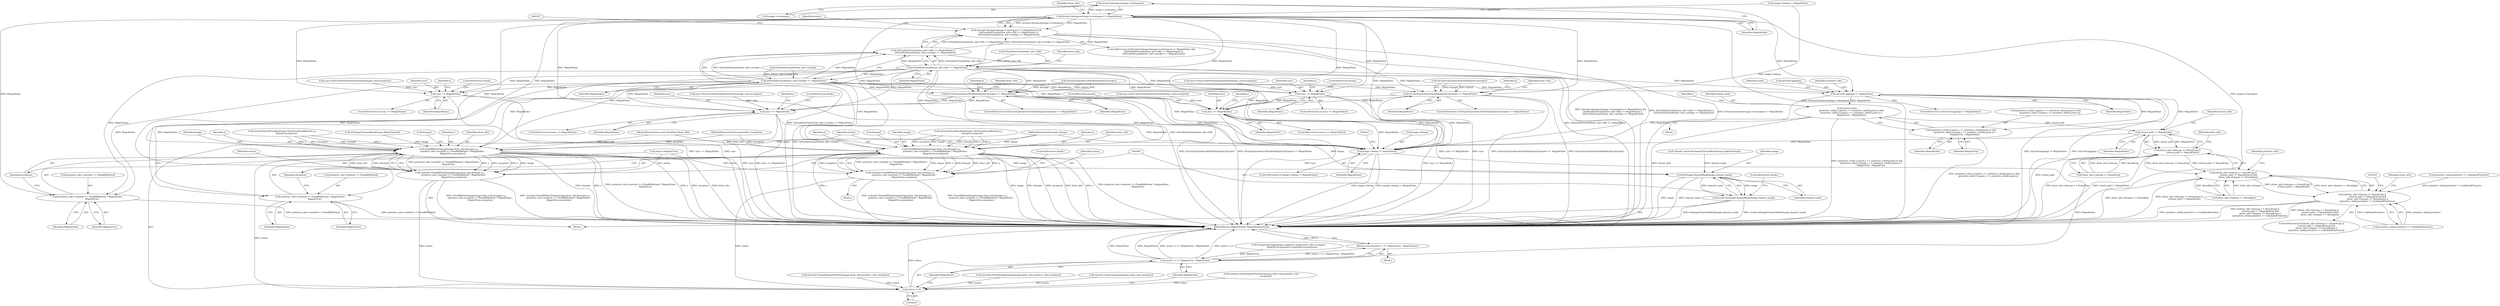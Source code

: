 digraph "0_ImageMagick_726812fa2fa7ce16bcf58f6e115f65427a1c0950_2@pointer" {
"1000166" [label="(Call,IsGrayColorspace(image->colorspace))"];
"1000165" [label="(Call,IsGrayColorspace(image->colorspace) != MagickFalse)"];
"1000164" [label="(Call,(IsGrayColorspace(image->colorspace) != MagickFalse) &&\n      ((IsPixelInfoGray(&draw_info->fill) == MagickFalse) ||\n       (IsPixelInfoGray(&draw_info->stroke) == MagickFalse)))"];
"1000172" [label="(Call,IsPixelInfoGray(&draw_info->fill) == MagickFalse)"];
"1000171" [label="(Call,(IsPixelInfoGray(&draw_info->fill) == MagickFalse) ||\n       (IsPixelInfoGray(&draw_info->stroke) == MagickFalse))"];
"1000179" [label="(Call,IsPixelInfoGray(&draw_info->stroke) == MagickFalse)"];
"1000360" [label="(Call,IsFuzzyEquivalencePixelInfo(&pixel,&target) == MagickFalse)"];
"1000397" [label="(Call,sync == MagickFalse)"];
"1001611" [label="(Call,image->debug != MagickFalse)"];
"1001623" [label="(Call,status != 0 ? MagickTrue : MagickFalse)"];
"1001622" [label="(Return,return(status != 0 ? MagickTrue : MagickFalse);)"];
"1000464" [label="(Call,FloodfillPaintImage(image,draw_info,&target,x,y,\n            primitive_info->method == FloodfillMethod ? MagickFalse :\n            MagickTrue,exception))"];
"1000462" [label="(Call,status&=FloodfillPaintImage(image,draw_info,&target,x,y,\n            primitive_info->method == FloodfillMethod ? MagickFalse :\n            MagickTrue,exception))"];
"1001624" [label="(Call,status != 0)"];
"1000482" [label="(Call,SetImageChannelMask(image,channel_mask))"];
"1000480" [label="(Call,(void) SetImageChannelMask(image,channel_mask))"];
"1000471" [label="(Call,primitive_info->method == FloodfillMethod ? MagickFalse :\n            MagickTrue)"];
"1000561" [label="(Call,sync == MagickFalse)"];
"1000684" [label="(Call,IsFuzzyEquivalencePixelInfo(&pixel,&target) == MagickFalse)"];
"1000719" [label="(Call,sync == MagickFalse)"];
"1000780" [label="(Call,FloodfillPaintImage(image,draw_info,&target,x,y,\n            primitive_info->method == FloodfillMethod ? MagickFalse :\n            MagickTrue,exception))"];
"1000778" [label="(Call,status&=FloodfillPaintImage(image,draw_info,&target,x,y,\n            primitive_info->method == FloodfillMethod ? MagickFalse :\n            MagickTrue,exception))"];
"1000787" [label="(Call,primitive_info->method == FloodfillMethod ? MagickFalse :\n            MagickTrue)"];
"1000874" [label="(Call,sync == MagickFalse)"];
"1001339" [label="(Call,IsEventLogging() != MagickFalse)"];
"1001476" [label="(Call,closed_path=\n            (primitive_info[i-1].point.x == primitive_info[0].point.x) &&\n            (primitive_info[i-1].point.y == primitive_info[0].point.y) ?\n            MagickTrue : MagickFalse)"];
"1001534" [label="(Call,closed_path != MagickFalse)"];
"1001528" [label="(Call,(draw_info->linecap == RoundCap) ||\n                (closed_path != MagickFalse))"];
"1001527" [label="(Call,((draw_info->linecap == RoundCap) ||\n                (closed_path != MagickFalse)) &&\n               (draw_info->linejoin == RoundJoin))"];
"1001526" [label="(Call,(((draw_info->linecap == RoundCap) ||\n                (closed_path != MagickFalse)) &&\n               (draw_info->linejoin == RoundJoin)) ||\n               (primitive_info[i].primitive != UndefinedPrimitive))"];
"1001478" [label="(Call,(primitive_info[i-1].point.x == primitive_info[0].point.x) &&\n            (primitive_info[i-1].point.y == primitive_info[0].point.y) ?\n            MagickTrue : MagickFalse)"];
"1000483" [label="(Identifier,image)"];
"1000875" [label="(Identifier,sync)"];
"1000685" [label="(Call,IsFuzzyEquivalencePixelInfo(&pixel,&target))"];
"1000693" [label="(Identifier,q)"];
"1000397" [label="(Call,sync == MagickFalse)"];
"1000172" [label="(Call,IsPixelInfoGray(&draw_info->fill) == MagickFalse)"];
"1000484" [label="(Identifier,channel_mask)"];
"1000170" [label="(Identifier,MagickFalse)"];
"1000478" [label="(Identifier,MagickTrue)"];
"1001598" [label="(Call,status&=DrawPolygonPrimitive(image,draw_info,primitive_info,exception))"];
"1000781" [label="(Identifier,image)"];
"1000192" [label="(Call,status=MagickTrue)"];
"1001629" [label="(MethodReturn,MagickExport MagickBooleanType)"];
"1001615" [label="(Identifier,MagickFalse)"];
"1000171" [label="(Call,(IsPixelInfoGray(&draw_info->fill) == MagickFalse) ||\n       (IsPixelInfoGray(&draw_info->stroke) == MagickFalse))"];
"1000193" [label="(Identifier,status)"];
"1000470" [label="(Identifier,y)"];
"1000477" [label="(Identifier,MagickFalse)"];
"1000795" [label="(Identifier,exception)"];
"1001539" [label="(Identifier,draw_info)"];
"1000164" [label="(Call,(IsGrayColorspace(image->colorspace) != MagickFalse) &&\n      ((IsPixelInfoGray(&draw_info->fill) == MagickFalse) ||\n       (IsPixelInfoGray(&draw_info->stroke) == MagickFalse)))"];
"1000163" [label="(ControlStructure,if ((IsGrayColorspace(image->colorspace) != MagickFalse) &&\n      ((IsPixelInfoGray(&draw_info->fill) == MagickFalse) ||\n       (IsPixelInfoGray(&draw_info->stroke) == MagickFalse))))"];
"1001525" [label="(ControlStructure,if ((((draw_info->linecap == RoundCap) ||\n                (closed_path != MagickFalse)) &&\n               (draw_info->linejoin == RoundJoin)) ||\n               (primitive_info[i].primitive != UndefinedPrimitive)))"];
"1001611" [label="(Call,image->debug != MagickFalse)"];
"1000726" [label="(Block,)"];
"1000817" [label="(Identifier,y)"];
"1001345" [label="(Identifier,scale)"];
"1001526" [label="(Call,(((draw_info->linecap == RoundCap) ||\n                (closed_path != MagickFalse)) &&\n               (draw_info->linejoin == RoundJoin)) ||\n               (primitive_info[i].primitive != UndefinedPrimitive))"];
"1000319" [label="(Identifier,y)"];
"1000105" [label="(MethodParameterIn,const DrawInfo *draw_info)"];
"1000463" [label="(Identifier,status)"];
"1000561" [label="(Call,sync == MagickFalse)"];
"1000730" [label="(Call,GetOneVirtualPixelInfo(image,TileVirtualPixelMethod,x,y,\n            &target,exception))"];
"1001627" [label="(Identifier,MagickTrue)"];
"1000877" [label="(ControlStructure,break;)"];
"1001624" [label="(Call,status != 0)"];
"1000472" [label="(Call,primitive_info->method == FloodfillMethod)"];
"1000684" [label="(Call,IsFuzzyEquivalencePixelInfo(&pixel,&target) == MagickFalse)"];
"1001612" [label="(Call,image->debug)"];
"1000787" [label="(Call,primitive_info->method == FloodfillMethod ? MagickFalse :\n            MagickTrue)"];
"1000560" [label="(ControlStructure,if (sync == MagickFalse))"];
"1000690" [label="(Identifier,MagickFalse)"];
"1000876" [label="(Identifier,MagickFalse)"];
"1000462" [label="(Call,status&=FloodfillPaintImage(image,draw_info,&target,x,y,\n            primitive_info->method == FloodfillMethod ? MagickFalse :\n            MagickTrue,exception))"];
"1000480" [label="(Call,(void) SetImageChannelMask(image,channel_mask))"];
"1000562" [label="(Identifier,sync)"];
"1001535" [label="(Identifier,closed_path)"];
"1001478" [label="(Call,(primitive_info[i-1].point.x == primitive_info[0].point.x) &&\n            (primitive_info[i-1].point.y == primitive_info[0].point.y) ?\n            MagickTrue : MagickFalse)"];
"1000465" [label="(Identifier,image)"];
"1000698" [label="(Identifier,draw_info)"];
"1001479" [label="(Call,(primitive_info[i-1].point.x == primitive_info[0].point.x) &&\n            (primitive_info[i-1].point.y == primitive_info[0].point.y))"];
"1000185" [label="(Identifier,MagickFalse)"];
"1000166" [label="(Call,IsGrayColorspace(image->colorspace))"];
"1000502" [label="(Identifier,y)"];
"1000722" [label="(ControlStructure,break;)"];
"1000713" [label="(Call,sync=SyncCacheViewAuthenticPixels(image_view,exception))"];
"1000683" [label="(ControlStructure,if (IsFuzzyEquivalencePixelInfo(&pixel,&target) == MagickFalse))"];
"1000108" [label="(Block,)"];
"1001559" [label="(Identifier,clone_info)"];
"1000400" [label="(ControlStructure,break;)"];
"1000482" [label="(Call,SetImageChannelMask(image,channel_mask))"];
"1001625" [label="(Identifier,status)"];
"1000564" [label="(ControlStructure,break;)"];
"1001626" [label="(Literal,0)"];
"1000360" [label="(Call,IsFuzzyEquivalencePixelInfo(&pixel,&target) == MagickFalse)"];
"1000464" [label="(Call,FloodfillPaintImage(image,draw_info,&target,x,y,\n            primitive_info->method == FloodfillMethod ? MagickFalse :\n            MagickTrue,exception))"];
"1000469" [label="(Identifier,x)"];
"1000479" [label="(Identifier,exception)"];
"1000459" [label="(Call,SetImageChannelMask(image,AlphaChannel))"];
"1000466" [label="(Identifier,draw_info)"];
"1000167" [label="(Call,image->colorspace)"];
"1001467" [label="(Call,primitive_info[i].primitive != UndefinedPrimitive)"];
"1001622" [label="(Return,return(status != 0 ? MagickTrue : MagickFalse);)"];
"1000399" [label="(Identifier,MagickFalse)"];
"1001339" [label="(Call,IsEventLogging() != MagickFalse)"];
"1000788" [label="(Call,primitive_info->method == FloodfillMethod)"];
"1000868" [label="(Call,sync=SyncCacheViewAuthenticPixels(image_view,exception))"];
"1000719" [label="(Call,sync == MagickFalse)"];
"1001340" [label="(Call,IsEventLogging())"];
"1000782" [label="(Identifier,draw_info)"];
"1000183" [label="(Identifier,draw_info)"];
"1000485" [label="(ControlStructure,break;)"];
"1001590" [label="(Call,status&=DrawStrokePolygon(image,draw_info,primitive_info,exception))"];
"1000409" [label="(Call,GetOneVirtualPixelInfo(image,TileVirtualPixelMethod,x,y,\n            &target,exception))"];
"1000785" [label="(Identifier,x)"];
"1001545" [label="(Identifier,primitive_info)"];
"1001542" [label="(Call,primitive_info[i].primitive != UndefinedPrimitive)"];
"1001338" [label="(ControlStructure,if (IsEventLogging() != MagickFalse))"];
"1000359" [label="(ControlStructure,if (IsFuzzyEquivalencePixelInfo(&pixel,&target) == MagickFalse))"];
"1000178" [label="(Identifier,MagickFalse)"];
"1000107" [label="(MethodParameterIn,ExceptionInfo *exception)"];
"1000721" [label="(Identifier,MagickFalse)"];
"1000786" [label="(Identifier,y)"];
"1000796" [label="(ControlStructure,break;)"];
"1001537" [label="(Call,draw_info->linejoin == RoundJoin)"];
"1001515" [label="(Identifier,MagickFalse)"];
"1001174" [label="(Call,CompositeImage(image,composite_image,draw_info->compose,\n          MagickTrue,geometry.x,geometry.y,exception))"];
"1000104" [label="(MethodParameterIn,Image *image)"];
"1001514" [label="(Identifier,MagickTrue)"];
"1000457" [label="(Call,channel_mask=SetImageChannelMask(image,AlphaChannel))"];
"1000467" [label="(Call,&target)"];
"1001322" [label="(Call,status&=AnnotateImage(image,clone_info,exception))"];
"1001628" [label="(Identifier,MagickFalse)"];
"1000793" [label="(Identifier,MagickFalse)"];
"1000718" [label="(ControlStructure,if (sync == MagickFalse))"];
"1000563" [label="(Identifier,MagickFalse)"];
"1000720" [label="(Identifier,sync)"];
"1000404" [label="(Block,)"];
"1000783" [label="(Call,&target)"];
"1000778" [label="(Call,status&=FloodfillPaintImage(image,draw_info,&target,x,y,\n            primitive_info->method == FloodfillMethod ? MagickFalse :\n            MagickTrue,exception))"];
"1000369" [label="(Identifier,q)"];
"1000179" [label="(Call,IsPixelInfoGray(&draw_info->stroke) == MagickFalse)"];
"1000366" [label="(Identifier,MagickFalse)"];
"1001407" [label="(Call,status&=DrawPolygonPrimitive(image,clone_info,primitive_info,\n             exception))"];
"1001477" [label="(Identifier,closed_path)"];
"1001528" [label="(Call,(draw_info->linecap == RoundCap) ||\n                (closed_path != MagickFalse))"];
"1000555" [label="(Call,sync=SyncCacheViewAuthenticPixels(image_view,exception))"];
"1000794" [label="(Identifier,MagickTrue)"];
"1001461" [label="(Block,)"];
"1001610" [label="(ControlStructure,if (image->debug != MagickFalse))"];
"1000779" [label="(Identifier,status)"];
"1000471" [label="(Call,primitive_info->method == FloodfillMethod ? MagickFalse :\n            MagickTrue)"];
"1000873" [label="(ControlStructure,if (sync == MagickFalse))"];
"1001476" [label="(Call,closed_path=\n            (primitive_info[i-1].point.x == primitive_info[0].point.x) &&\n            (primitive_info[i-1].point.y == primitive_info[0].point.y) ?\n            MagickTrue : MagickFalse)"];
"1000780" [label="(Call,FloodfillPaintImage(image,draw_info,&target,x,y,\n            primitive_info->method == FloodfillMethod ? MagickFalse :\n            MagickTrue,exception))"];
"1000874" [label="(Call,sync == MagickFalse)"];
"1000176" [label="(Identifier,draw_info)"];
"1001341" [label="(Identifier,MagickFalse)"];
"1001527" [label="(Call,((draw_info->linecap == RoundCap) ||\n                (closed_path != MagickFalse)) &&\n               (draw_info->linejoin == RoundJoin))"];
"1001517" [label="(Identifier,i)"];
"1000173" [label="(Call,IsPixelInfoGray(&draw_info->fill))"];
"1000643" [label="(Identifier,y)"];
"1000165" [label="(Call,IsGrayColorspace(image->colorspace) != MagickFalse)"];
"1000398" [label="(Identifier,sync)"];
"1001536" [label="(Identifier,MagickFalse)"];
"1000391" [label="(Call,sync=SyncCacheViewAuthenticPixels(image_view,exception))"];
"1001623" [label="(Call,status != 0 ? MagickTrue : MagickFalse)"];
"1001343" [label="(Identifier,primitive_info)"];
"1001534" [label="(Call,closed_path != MagickFalse)"];
"1001529" [label="(Call,draw_info->linecap == RoundCap)"];
"1000374" [label="(Identifier,draw_info)"];
"1000180" [label="(Call,IsPixelInfoGray(&draw_info->stroke))"];
"1000361" [label="(Call,IsFuzzyEquivalencePixelInfo(&pixel,&target))"];
"1000115" [label="(Call,image->debug != MagickFalse)"];
"1000396" [label="(ControlStructure,if (sync == MagickFalse))"];
"1000166" -> "1000165"  [label="AST: "];
"1000166" -> "1000167"  [label="CFG: "];
"1000167" -> "1000166"  [label="AST: "];
"1000170" -> "1000166"  [label="CFG: "];
"1000166" -> "1001629"  [label="DDG: image->colorspace"];
"1000166" -> "1000165"  [label="DDG: image->colorspace"];
"1000165" -> "1000164"  [label="AST: "];
"1000165" -> "1000170"  [label="CFG: "];
"1000170" -> "1000165"  [label="AST: "];
"1000176" -> "1000165"  [label="CFG: "];
"1000164" -> "1000165"  [label="CFG: "];
"1000165" -> "1001629"  [label="DDG: IsGrayColorspace(image->colorspace)"];
"1000165" -> "1000164"  [label="DDG: IsGrayColorspace(image->colorspace)"];
"1000165" -> "1000164"  [label="DDG: MagickFalse"];
"1000115" -> "1000165"  [label="DDG: MagickFalse"];
"1000165" -> "1000172"  [label="DDG: MagickFalse"];
"1000165" -> "1000360"  [label="DDG: MagickFalse"];
"1000165" -> "1000397"  [label="DDG: MagickFalse"];
"1000165" -> "1000464"  [label="DDG: MagickFalse"];
"1000165" -> "1000471"  [label="DDG: MagickFalse"];
"1000165" -> "1000561"  [label="DDG: MagickFalse"];
"1000165" -> "1000684"  [label="DDG: MagickFalse"];
"1000165" -> "1000719"  [label="DDG: MagickFalse"];
"1000165" -> "1000780"  [label="DDG: MagickFalse"];
"1000165" -> "1000787"  [label="DDG: MagickFalse"];
"1000165" -> "1000874"  [label="DDG: MagickFalse"];
"1000165" -> "1001339"  [label="DDG: MagickFalse"];
"1000165" -> "1001611"  [label="DDG: MagickFalse"];
"1000164" -> "1000163"  [label="AST: "];
"1000164" -> "1000171"  [label="CFG: "];
"1000171" -> "1000164"  [label="AST: "];
"1000187" -> "1000164"  [label="CFG: "];
"1000193" -> "1000164"  [label="CFG: "];
"1000164" -> "1001629"  [label="DDG: (IsGrayColorspace(image->colorspace) != MagickFalse) &&\n      ((IsPixelInfoGray(&draw_info->fill) == MagickFalse) ||\n       (IsPixelInfoGray(&draw_info->stroke) == MagickFalse))"];
"1000164" -> "1001629"  [label="DDG: (IsPixelInfoGray(&draw_info->fill) == MagickFalse) ||\n       (IsPixelInfoGray(&draw_info->stroke) == MagickFalse)"];
"1000164" -> "1001629"  [label="DDG: IsGrayColorspace(image->colorspace) != MagickFalse"];
"1000171" -> "1000164"  [label="DDG: IsPixelInfoGray(&draw_info->fill) == MagickFalse"];
"1000171" -> "1000164"  [label="DDG: IsPixelInfoGray(&draw_info->stroke) == MagickFalse"];
"1000172" -> "1000171"  [label="AST: "];
"1000172" -> "1000178"  [label="CFG: "];
"1000173" -> "1000172"  [label="AST: "];
"1000178" -> "1000172"  [label="AST: "];
"1000183" -> "1000172"  [label="CFG: "];
"1000171" -> "1000172"  [label="CFG: "];
"1000172" -> "1001629"  [label="DDG: IsPixelInfoGray(&draw_info->fill)"];
"1000172" -> "1000171"  [label="DDG: IsPixelInfoGray(&draw_info->fill)"];
"1000172" -> "1000171"  [label="DDG: MagickFalse"];
"1000173" -> "1000172"  [label="DDG: &draw_info->fill"];
"1000172" -> "1000179"  [label="DDG: MagickFalse"];
"1000172" -> "1000360"  [label="DDG: MagickFalse"];
"1000172" -> "1000397"  [label="DDG: MagickFalse"];
"1000172" -> "1000464"  [label="DDG: MagickFalse"];
"1000172" -> "1000471"  [label="DDG: MagickFalse"];
"1000172" -> "1000561"  [label="DDG: MagickFalse"];
"1000172" -> "1000684"  [label="DDG: MagickFalse"];
"1000172" -> "1000719"  [label="DDG: MagickFalse"];
"1000172" -> "1000780"  [label="DDG: MagickFalse"];
"1000172" -> "1000787"  [label="DDG: MagickFalse"];
"1000172" -> "1000874"  [label="DDG: MagickFalse"];
"1000172" -> "1001339"  [label="DDG: MagickFalse"];
"1000172" -> "1001611"  [label="DDG: MagickFalse"];
"1000171" -> "1000179"  [label="CFG: "];
"1000179" -> "1000171"  [label="AST: "];
"1000171" -> "1001629"  [label="DDG: IsPixelInfoGray(&draw_info->fill) == MagickFalse"];
"1000171" -> "1001629"  [label="DDG: IsPixelInfoGray(&draw_info->stroke) == MagickFalse"];
"1000179" -> "1000171"  [label="DDG: IsPixelInfoGray(&draw_info->stroke)"];
"1000179" -> "1000171"  [label="DDG: MagickFalse"];
"1000179" -> "1000185"  [label="CFG: "];
"1000180" -> "1000179"  [label="AST: "];
"1000185" -> "1000179"  [label="AST: "];
"1000179" -> "1001629"  [label="DDG: IsPixelInfoGray(&draw_info->stroke)"];
"1000180" -> "1000179"  [label="DDG: &draw_info->stroke"];
"1000179" -> "1000360"  [label="DDG: MagickFalse"];
"1000179" -> "1000397"  [label="DDG: MagickFalse"];
"1000179" -> "1000464"  [label="DDG: MagickFalse"];
"1000179" -> "1000471"  [label="DDG: MagickFalse"];
"1000179" -> "1000561"  [label="DDG: MagickFalse"];
"1000179" -> "1000684"  [label="DDG: MagickFalse"];
"1000179" -> "1000719"  [label="DDG: MagickFalse"];
"1000179" -> "1000780"  [label="DDG: MagickFalse"];
"1000179" -> "1000787"  [label="DDG: MagickFalse"];
"1000179" -> "1000874"  [label="DDG: MagickFalse"];
"1000179" -> "1001339"  [label="DDG: MagickFalse"];
"1000179" -> "1001611"  [label="DDG: MagickFalse"];
"1000360" -> "1000359"  [label="AST: "];
"1000360" -> "1000366"  [label="CFG: "];
"1000361" -> "1000360"  [label="AST: "];
"1000366" -> "1000360"  [label="AST: "];
"1000369" -> "1000360"  [label="CFG: "];
"1000374" -> "1000360"  [label="CFG: "];
"1000360" -> "1001629"  [label="DDG: IsFuzzyEquivalencePixelInfo(&pixel,&target)"];
"1000360" -> "1001629"  [label="DDG: IsFuzzyEquivalencePixelInfo(&pixel,&target) == MagickFalse"];
"1000361" -> "1000360"  [label="DDG: &pixel"];
"1000361" -> "1000360"  [label="DDG: &target"];
"1000397" -> "1000360"  [label="DDG: MagickFalse"];
"1000360" -> "1000397"  [label="DDG: MagickFalse"];
"1000360" -> "1001611"  [label="DDG: MagickFalse"];
"1000397" -> "1000396"  [label="AST: "];
"1000397" -> "1000399"  [label="CFG: "];
"1000398" -> "1000397"  [label="AST: "];
"1000399" -> "1000397"  [label="AST: "];
"1000400" -> "1000397"  [label="CFG: "];
"1000319" -> "1000397"  [label="CFG: "];
"1000397" -> "1001629"  [label="DDG: sync == MagickFalse"];
"1000397" -> "1001629"  [label="DDG: sync"];
"1000391" -> "1000397"  [label="DDG: sync"];
"1000397" -> "1001611"  [label="DDG: MagickFalse"];
"1001611" -> "1001610"  [label="AST: "];
"1001611" -> "1001615"  [label="CFG: "];
"1001612" -> "1001611"  [label="AST: "];
"1001615" -> "1001611"  [label="AST: "];
"1001617" -> "1001611"  [label="CFG: "];
"1001625" -> "1001611"  [label="CFG: "];
"1001611" -> "1001629"  [label="DDG: image->debug"];
"1001611" -> "1001629"  [label="DDG: image->debug != MagickFalse"];
"1000115" -> "1001611"  [label="DDG: image->debug"];
"1000561" -> "1001611"  [label="DDG: MagickFalse"];
"1001339" -> "1001611"  [label="DDG: MagickFalse"];
"1001534" -> "1001611"  [label="DDG: MagickFalse"];
"1000719" -> "1001611"  [label="DDG: MagickFalse"];
"1000874" -> "1001611"  [label="DDG: MagickFalse"];
"1000684" -> "1001611"  [label="DDG: MagickFalse"];
"1001611" -> "1001623"  [label="DDG: MagickFalse"];
"1001623" -> "1001622"  [label="AST: "];
"1001623" -> "1001627"  [label="CFG: "];
"1001623" -> "1001628"  [label="CFG: "];
"1001624" -> "1001623"  [label="AST: "];
"1001627" -> "1001623"  [label="AST: "];
"1001628" -> "1001623"  [label="AST: "];
"1001622" -> "1001623"  [label="CFG: "];
"1001623" -> "1001629"  [label="DDG: status != 0 ? MagickTrue : MagickFalse"];
"1001623" -> "1001629"  [label="DDG: status != 0"];
"1001623" -> "1001629"  [label="DDG: MagickTrue"];
"1001623" -> "1001629"  [label="DDG: MagickFalse"];
"1001623" -> "1001622"  [label="DDG: status != 0 ? MagickTrue : MagickFalse"];
"1001174" -> "1001623"  [label="DDG: MagickTrue"];
"1001622" -> "1000108"  [label="AST: "];
"1001629" -> "1001622"  [label="CFG: "];
"1001622" -> "1001629"  [label="DDG: <RET>"];
"1000464" -> "1000462"  [label="AST: "];
"1000464" -> "1000479"  [label="CFG: "];
"1000465" -> "1000464"  [label="AST: "];
"1000466" -> "1000464"  [label="AST: "];
"1000467" -> "1000464"  [label="AST: "];
"1000469" -> "1000464"  [label="AST: "];
"1000470" -> "1000464"  [label="AST: "];
"1000471" -> "1000464"  [label="AST: "];
"1000479" -> "1000464"  [label="AST: "];
"1000462" -> "1000464"  [label="CFG: "];
"1000464" -> "1001629"  [label="DDG: &target"];
"1000464" -> "1001629"  [label="DDG: exception"];
"1000464" -> "1001629"  [label="DDG: x"];
"1000464" -> "1001629"  [label="DDG: primitive_info->method == FloodfillMethod ? MagickFalse :\n            MagickTrue"];
"1000464" -> "1001629"  [label="DDG: y"];
"1000464" -> "1001629"  [label="DDG: draw_info"];
"1000464" -> "1000462"  [label="DDG: primitive_info->method == FloodfillMethod ? MagickFalse :\n            MagickTrue"];
"1000464" -> "1000462"  [label="DDG: x"];
"1000464" -> "1000462"  [label="DDG: exception"];
"1000464" -> "1000462"  [label="DDG: y"];
"1000464" -> "1000462"  [label="DDG: image"];
"1000464" -> "1000462"  [label="DDG: draw_info"];
"1000464" -> "1000462"  [label="DDG: &target"];
"1000459" -> "1000464"  [label="DDG: image"];
"1000104" -> "1000464"  [label="DDG: image"];
"1000105" -> "1000464"  [label="DDG: draw_info"];
"1000409" -> "1000464"  [label="DDG: &target"];
"1000409" -> "1000464"  [label="DDG: x"];
"1000409" -> "1000464"  [label="DDG: y"];
"1000409" -> "1000464"  [label="DDG: exception"];
"1000107" -> "1000464"  [label="DDG: exception"];
"1000464" -> "1000482"  [label="DDG: image"];
"1000462" -> "1000404"  [label="AST: "];
"1000463" -> "1000462"  [label="AST: "];
"1000481" -> "1000462"  [label="CFG: "];
"1000462" -> "1001629"  [label="DDG: FloodfillPaintImage(image,draw_info,&target,x,y,\n            primitive_info->method == FloodfillMethod ? MagickFalse :\n            MagickTrue,exception)"];
"1000462" -> "1001629"  [label="DDG: status&=FloodfillPaintImage(image,draw_info,&target,x,y,\n            primitive_info->method == FloodfillMethod ? MagickFalse :\n            MagickTrue,exception)"];
"1000192" -> "1000462"  [label="DDG: status"];
"1000462" -> "1001624"  [label="DDG: status"];
"1001624" -> "1001626"  [label="CFG: "];
"1001625" -> "1001624"  [label="AST: "];
"1001626" -> "1001624"  [label="AST: "];
"1001627" -> "1001624"  [label="CFG: "];
"1001628" -> "1001624"  [label="CFG: "];
"1001624" -> "1001629"  [label="DDG: status"];
"1001598" -> "1001624"  [label="DDG: status"];
"1001407" -> "1001624"  [label="DDG: status"];
"1000192" -> "1001624"  [label="DDG: status"];
"1001322" -> "1001624"  [label="DDG: status"];
"1000778" -> "1001624"  [label="DDG: status"];
"1001590" -> "1001624"  [label="DDG: status"];
"1000482" -> "1000480"  [label="AST: "];
"1000482" -> "1000484"  [label="CFG: "];
"1000483" -> "1000482"  [label="AST: "];
"1000484" -> "1000482"  [label="AST: "];
"1000480" -> "1000482"  [label="CFG: "];
"1000482" -> "1001629"  [label="DDG: image"];
"1000482" -> "1001629"  [label="DDG: channel_mask"];
"1000482" -> "1000480"  [label="DDG: image"];
"1000482" -> "1000480"  [label="DDG: channel_mask"];
"1000104" -> "1000482"  [label="DDG: image"];
"1000457" -> "1000482"  [label="DDG: channel_mask"];
"1000480" -> "1000404"  [label="AST: "];
"1000481" -> "1000480"  [label="AST: "];
"1000485" -> "1000480"  [label="CFG: "];
"1000480" -> "1001629"  [label="DDG: (void) SetImageChannelMask(image,channel_mask)"];
"1000480" -> "1001629"  [label="DDG: SetImageChannelMask(image,channel_mask)"];
"1000471" -> "1000477"  [label="CFG: "];
"1000471" -> "1000478"  [label="CFG: "];
"1000472" -> "1000471"  [label="AST: "];
"1000477" -> "1000471"  [label="AST: "];
"1000478" -> "1000471"  [label="AST: "];
"1000479" -> "1000471"  [label="CFG: "];
"1000471" -> "1001629"  [label="DDG: primitive_info->method == FloodfillMethod"];
"1000561" -> "1000560"  [label="AST: "];
"1000561" -> "1000563"  [label="CFG: "];
"1000562" -> "1000561"  [label="AST: "];
"1000563" -> "1000561"  [label="AST: "];
"1000564" -> "1000561"  [label="CFG: "];
"1000502" -> "1000561"  [label="CFG: "];
"1000561" -> "1001629"  [label="DDG: sync"];
"1000561" -> "1001629"  [label="DDG: sync == MagickFalse"];
"1000555" -> "1000561"  [label="DDG: sync"];
"1000684" -> "1000683"  [label="AST: "];
"1000684" -> "1000690"  [label="CFG: "];
"1000685" -> "1000684"  [label="AST: "];
"1000690" -> "1000684"  [label="AST: "];
"1000693" -> "1000684"  [label="CFG: "];
"1000698" -> "1000684"  [label="CFG: "];
"1000684" -> "1001629"  [label="DDG: IsFuzzyEquivalencePixelInfo(&pixel,&target) == MagickFalse"];
"1000684" -> "1001629"  [label="DDG: IsFuzzyEquivalencePixelInfo(&pixel,&target)"];
"1000685" -> "1000684"  [label="DDG: &pixel"];
"1000685" -> "1000684"  [label="DDG: &target"];
"1000719" -> "1000684"  [label="DDG: MagickFalse"];
"1000684" -> "1000719"  [label="DDG: MagickFalse"];
"1000719" -> "1000718"  [label="AST: "];
"1000719" -> "1000721"  [label="CFG: "];
"1000720" -> "1000719"  [label="AST: "];
"1000721" -> "1000719"  [label="AST: "];
"1000722" -> "1000719"  [label="CFG: "];
"1000643" -> "1000719"  [label="CFG: "];
"1000719" -> "1001629"  [label="DDG: sync"];
"1000719" -> "1001629"  [label="DDG: sync == MagickFalse"];
"1000713" -> "1000719"  [label="DDG: sync"];
"1000780" -> "1000778"  [label="AST: "];
"1000780" -> "1000795"  [label="CFG: "];
"1000781" -> "1000780"  [label="AST: "];
"1000782" -> "1000780"  [label="AST: "];
"1000783" -> "1000780"  [label="AST: "];
"1000785" -> "1000780"  [label="AST: "];
"1000786" -> "1000780"  [label="AST: "];
"1000787" -> "1000780"  [label="AST: "];
"1000795" -> "1000780"  [label="AST: "];
"1000778" -> "1000780"  [label="CFG: "];
"1000780" -> "1001629"  [label="DDG: x"];
"1000780" -> "1001629"  [label="DDG: image"];
"1000780" -> "1001629"  [label="DDG: &target"];
"1000780" -> "1001629"  [label="DDG: exception"];
"1000780" -> "1001629"  [label="DDG: draw_info"];
"1000780" -> "1001629"  [label="DDG: y"];
"1000780" -> "1001629"  [label="DDG: primitive_info->method == FloodfillMethod ? MagickFalse :\n            MagickTrue"];
"1000780" -> "1000778"  [label="DDG: primitive_info->method == FloodfillMethod ? MagickFalse :\n            MagickTrue"];
"1000780" -> "1000778"  [label="DDG: image"];
"1000780" -> "1000778"  [label="DDG: x"];
"1000780" -> "1000778"  [label="DDG: &target"];
"1000780" -> "1000778"  [label="DDG: draw_info"];
"1000780" -> "1000778"  [label="DDG: y"];
"1000780" -> "1000778"  [label="DDG: exception"];
"1000730" -> "1000780"  [label="DDG: image"];
"1000730" -> "1000780"  [label="DDG: &target"];
"1000730" -> "1000780"  [label="DDG: x"];
"1000730" -> "1000780"  [label="DDG: y"];
"1000730" -> "1000780"  [label="DDG: exception"];
"1000104" -> "1000780"  [label="DDG: image"];
"1000105" -> "1000780"  [label="DDG: draw_info"];
"1000107" -> "1000780"  [label="DDG: exception"];
"1000778" -> "1000726"  [label="AST: "];
"1000779" -> "1000778"  [label="AST: "];
"1000796" -> "1000778"  [label="CFG: "];
"1000778" -> "1001629"  [label="DDG: FloodfillPaintImage(image,draw_info,&target,x,y,\n            primitive_info->method == FloodfillMethod ? MagickFalse :\n            MagickTrue,exception)"];
"1000778" -> "1001629"  [label="DDG: status&=FloodfillPaintImage(image,draw_info,&target,x,y,\n            primitive_info->method == FloodfillMethod ? MagickFalse :\n            MagickTrue,exception)"];
"1000192" -> "1000778"  [label="DDG: status"];
"1000787" -> "1000793"  [label="CFG: "];
"1000787" -> "1000794"  [label="CFG: "];
"1000788" -> "1000787"  [label="AST: "];
"1000793" -> "1000787"  [label="AST: "];
"1000794" -> "1000787"  [label="AST: "];
"1000795" -> "1000787"  [label="CFG: "];
"1000787" -> "1001629"  [label="DDG: primitive_info->method == FloodfillMethod"];
"1000874" -> "1000873"  [label="AST: "];
"1000874" -> "1000876"  [label="CFG: "];
"1000875" -> "1000874"  [label="AST: "];
"1000876" -> "1000874"  [label="AST: "];
"1000877" -> "1000874"  [label="CFG: "];
"1000817" -> "1000874"  [label="CFG: "];
"1000874" -> "1001629"  [label="DDG: sync == MagickFalse"];
"1000874" -> "1001629"  [label="DDG: sync"];
"1000868" -> "1000874"  [label="DDG: sync"];
"1001339" -> "1001338"  [label="AST: "];
"1001339" -> "1001341"  [label="CFG: "];
"1001340" -> "1001339"  [label="AST: "];
"1001341" -> "1001339"  [label="AST: "];
"1001343" -> "1001339"  [label="CFG: "];
"1001345" -> "1001339"  [label="CFG: "];
"1001339" -> "1001629"  [label="DDG: IsEventLogging() != MagickFalse"];
"1001339" -> "1001629"  [label="DDG: IsEventLogging()"];
"1001339" -> "1001476"  [label="DDG: MagickFalse"];
"1001339" -> "1001478"  [label="DDG: MagickFalse"];
"1001339" -> "1001534"  [label="DDG: MagickFalse"];
"1001476" -> "1001461"  [label="AST: "];
"1001476" -> "1001478"  [label="CFG: "];
"1001477" -> "1001476"  [label="AST: "];
"1001478" -> "1001476"  [label="AST: "];
"1001517" -> "1001476"  [label="CFG: "];
"1001476" -> "1001629"  [label="DDG: closed_path"];
"1001476" -> "1001629"  [label="DDG: (primitive_info[i-1].point.x == primitive_info[0].point.x) &&\n            (primitive_info[i-1].point.y == primitive_info[0].point.y) ?\n            MagickTrue : MagickFalse"];
"1001476" -> "1001534"  [label="DDG: closed_path"];
"1001534" -> "1001528"  [label="AST: "];
"1001534" -> "1001536"  [label="CFG: "];
"1001535" -> "1001534"  [label="AST: "];
"1001536" -> "1001534"  [label="AST: "];
"1001528" -> "1001534"  [label="CFG: "];
"1001534" -> "1001629"  [label="DDG: closed_path"];
"1001534" -> "1001528"  [label="DDG: closed_path"];
"1001534" -> "1001528"  [label="DDG: MagickFalse"];
"1001528" -> "1001527"  [label="AST: "];
"1001528" -> "1001529"  [label="CFG: "];
"1001529" -> "1001528"  [label="AST: "];
"1001539" -> "1001528"  [label="CFG: "];
"1001527" -> "1001528"  [label="CFG: "];
"1001528" -> "1001629"  [label="DDG: draw_info->linecap == RoundCap"];
"1001528" -> "1001629"  [label="DDG: closed_path != MagickFalse"];
"1001528" -> "1001527"  [label="DDG: draw_info->linecap == RoundCap"];
"1001528" -> "1001527"  [label="DDG: closed_path != MagickFalse"];
"1001529" -> "1001528"  [label="DDG: draw_info->linecap"];
"1001529" -> "1001528"  [label="DDG: RoundCap"];
"1001527" -> "1001526"  [label="AST: "];
"1001527" -> "1001537"  [label="CFG: "];
"1001537" -> "1001527"  [label="AST: "];
"1001545" -> "1001527"  [label="CFG: "];
"1001526" -> "1001527"  [label="CFG: "];
"1001527" -> "1001629"  [label="DDG: (draw_info->linecap == RoundCap) ||\n                (closed_path != MagickFalse)"];
"1001527" -> "1001629"  [label="DDG: draw_info->linejoin == RoundJoin"];
"1001527" -> "1001526"  [label="DDG: (draw_info->linecap == RoundCap) ||\n                (closed_path != MagickFalse)"];
"1001527" -> "1001526"  [label="DDG: draw_info->linejoin == RoundJoin"];
"1001537" -> "1001527"  [label="DDG: draw_info->linejoin"];
"1001537" -> "1001527"  [label="DDG: RoundJoin"];
"1001526" -> "1001525"  [label="AST: "];
"1001526" -> "1001542"  [label="CFG: "];
"1001542" -> "1001526"  [label="AST: "];
"1001551" -> "1001526"  [label="CFG: "];
"1001559" -> "1001526"  [label="CFG: "];
"1001526" -> "1001629"  [label="DDG: primitive_info[i].primitive != UndefinedPrimitive"];
"1001526" -> "1001629"  [label="DDG: (((draw_info->linecap == RoundCap) ||\n                (closed_path != MagickFalse)) &&\n               (draw_info->linejoin == RoundJoin)) ||\n               (primitive_info[i].primitive != UndefinedPrimitive)"];
"1001526" -> "1001629"  [label="DDG: ((draw_info->linecap == RoundCap) ||\n                (closed_path != MagickFalse)) &&\n               (draw_info->linejoin == RoundJoin)"];
"1001467" -> "1001526"  [label="DDG: primitive_info[i].primitive != UndefinedPrimitive"];
"1001542" -> "1001526"  [label="DDG: primitive_info[i].primitive"];
"1001542" -> "1001526"  [label="DDG: UndefinedPrimitive"];
"1001478" -> "1001514"  [label="CFG: "];
"1001478" -> "1001515"  [label="CFG: "];
"1001479" -> "1001478"  [label="AST: "];
"1001514" -> "1001478"  [label="AST: "];
"1001515" -> "1001478"  [label="AST: "];
"1001478" -> "1001629"  [label="DDG: (primitive_info[i-1].point.x == primitive_info[0].point.x) &&\n            (primitive_info[i-1].point.y == primitive_info[0].point.y)"];
}
